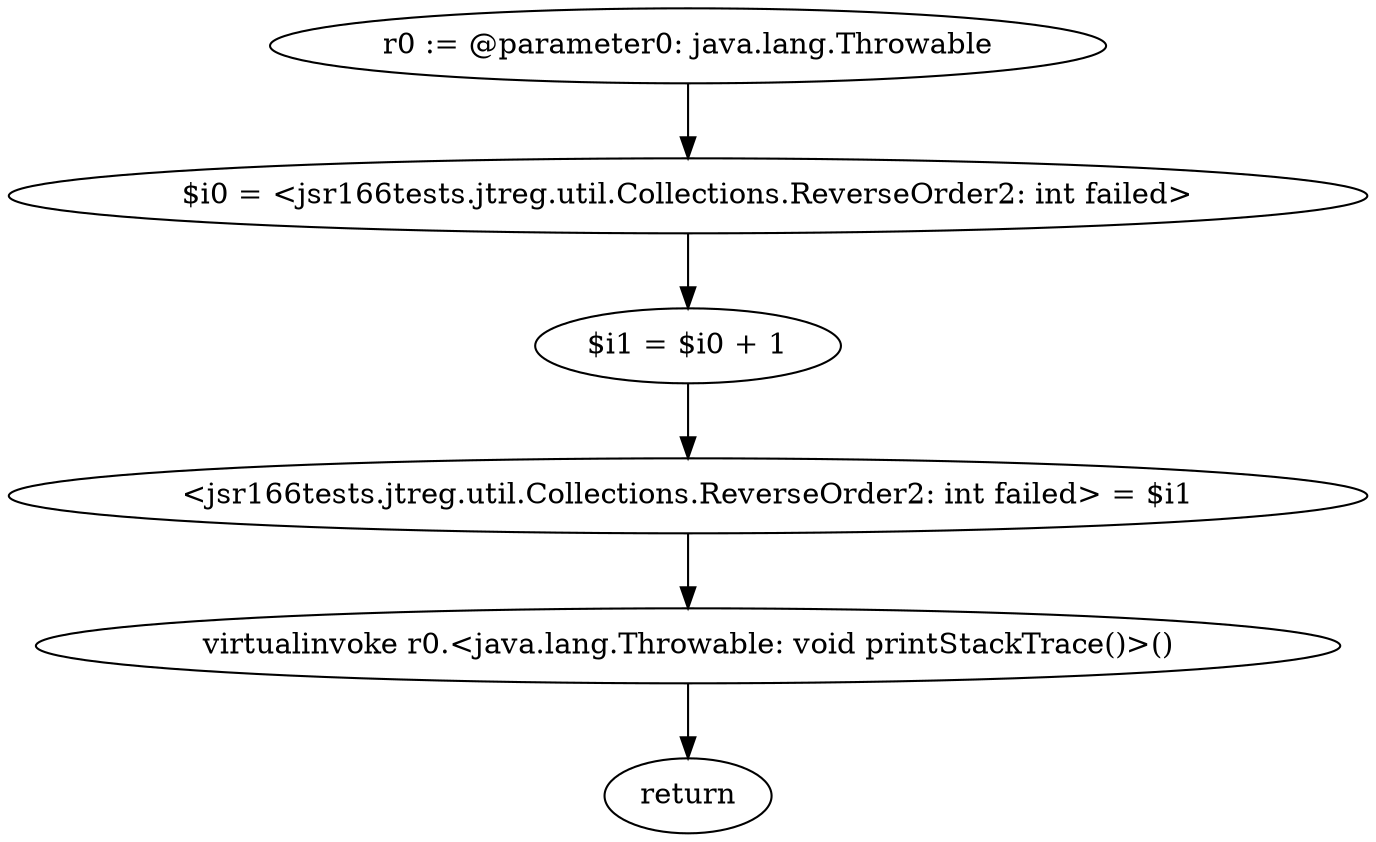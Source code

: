 digraph "unitGraph" {
    "r0 := @parameter0: java.lang.Throwable"
    "$i0 = <jsr166tests.jtreg.util.Collections.ReverseOrder2: int failed>"
    "$i1 = $i0 + 1"
    "<jsr166tests.jtreg.util.Collections.ReverseOrder2: int failed> = $i1"
    "virtualinvoke r0.<java.lang.Throwable: void printStackTrace()>()"
    "return"
    "r0 := @parameter0: java.lang.Throwable"->"$i0 = <jsr166tests.jtreg.util.Collections.ReverseOrder2: int failed>";
    "$i0 = <jsr166tests.jtreg.util.Collections.ReverseOrder2: int failed>"->"$i1 = $i0 + 1";
    "$i1 = $i0 + 1"->"<jsr166tests.jtreg.util.Collections.ReverseOrder2: int failed> = $i1";
    "<jsr166tests.jtreg.util.Collections.ReverseOrder2: int failed> = $i1"->"virtualinvoke r0.<java.lang.Throwable: void printStackTrace()>()";
    "virtualinvoke r0.<java.lang.Throwable: void printStackTrace()>()"->"return";
}
